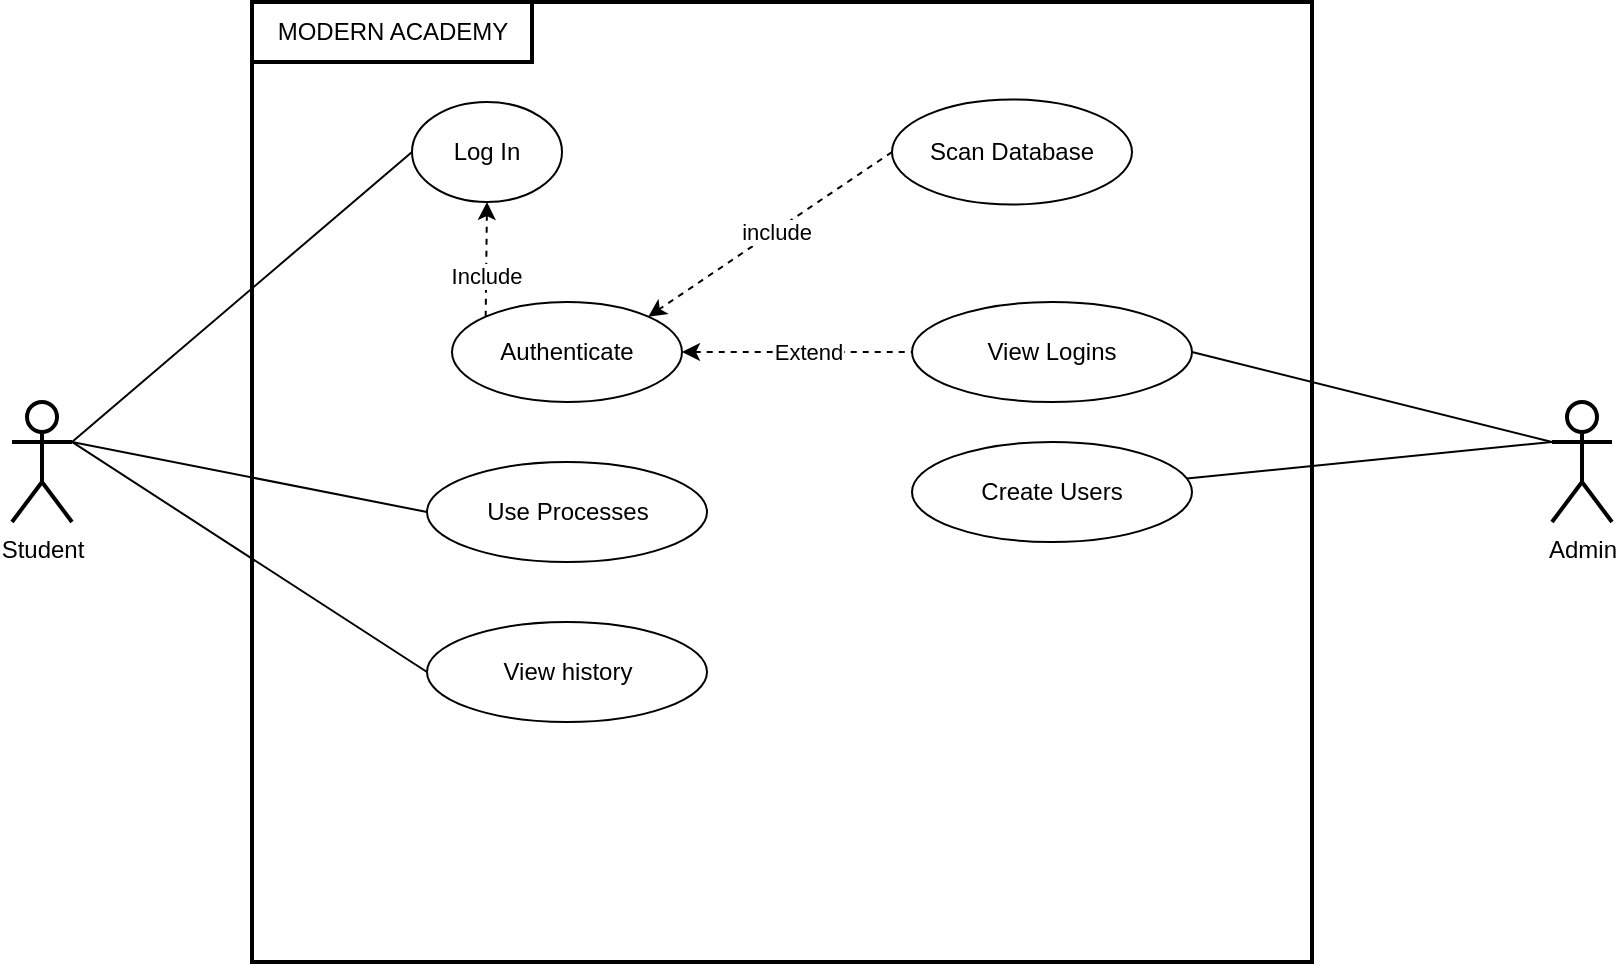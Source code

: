 <mxfile version="28.0.7">
  <diagram name="Page-1" id="YdJhQ94DfXjYVcB6rD1O">
    <mxGraphModel dx="1042" dy="1634" grid="1" gridSize="10" guides="1" tooltips="1" connect="1" arrows="1" fold="1" page="1" pageScale="1" pageWidth="850" pageHeight="1100" math="0" shadow="0">
      <root>
        <mxCell id="0" />
        <mxCell id="1" parent="0" />
        <mxCell id="HBeFF_DBmeF8vQMZBcUN-8" value="" style="rounded=0;whiteSpace=wrap;html=1;fillColor=none;strokeWidth=2;" vertex="1" parent="1">
          <mxGeometry x="250" y="-20" width="530" height="480" as="geometry" />
        </mxCell>
        <mxCell id="HBeFF_DBmeF8vQMZBcUN-7" style="rounded=0;orthogonalLoop=1;jettySize=auto;html=1;exitX=1;exitY=0.333;exitDx=0;exitDy=0;exitPerimeter=0;entryX=0;entryY=0.5;entryDx=0;entryDy=0;endArrow=none;endFill=0;" edge="1" parent="1" source="n5SG_XCMADbBDUx8Y0AR-1" target="n5SG_XCMADbBDUx8Y0AR-4">
          <mxGeometry relative="1" as="geometry" />
        </mxCell>
        <mxCell id="HBeFF_DBmeF8vQMZBcUN-10" style="rounded=0;orthogonalLoop=1;jettySize=auto;html=1;exitX=1;exitY=0.333;exitDx=0;exitDy=0;exitPerimeter=0;entryX=0;entryY=0.5;entryDx=0;entryDy=0;endArrow=none;endFill=0;" edge="1" parent="1" source="n5SG_XCMADbBDUx8Y0AR-1" target="n5SG_XCMADbBDUx8Y0AR-9">
          <mxGeometry relative="1" as="geometry" />
        </mxCell>
        <mxCell id="HBeFF_DBmeF8vQMZBcUN-11" style="rounded=0;orthogonalLoop=1;jettySize=auto;html=1;exitX=1;exitY=0.333;exitDx=0;exitDy=0;exitPerimeter=0;entryX=0;entryY=0.5;entryDx=0;entryDy=0;endArrow=none;endFill=0;" edge="1" parent="1" source="n5SG_XCMADbBDUx8Y0AR-1" target="n5SG_XCMADbBDUx8Y0AR-16">
          <mxGeometry relative="1" as="geometry" />
        </mxCell>
        <mxCell id="n5SG_XCMADbBDUx8Y0AR-1" value="Student" style="shape=umlActor;verticalLabelPosition=bottom;verticalAlign=top;html=1;strokeWidth=2;" parent="1" vertex="1">
          <mxGeometry x="130" y="180" width="30" height="60" as="geometry" />
        </mxCell>
        <mxCell id="HBeFF_DBmeF8vQMZBcUN-2" style="rounded=0;orthogonalLoop=1;jettySize=auto;html=1;exitX=0;exitY=0.333;exitDx=0;exitDy=0;exitPerimeter=0;endArrow=none;endFill=0;" edge="1" parent="1" source="n5SG_XCMADbBDUx8Y0AR-2" target="HBeFF_DBmeF8vQMZBcUN-1">
          <mxGeometry relative="1" as="geometry" />
        </mxCell>
        <mxCell id="HBeFF_DBmeF8vQMZBcUN-6" style="rounded=0;orthogonalLoop=1;jettySize=auto;html=1;exitX=0;exitY=0.333;exitDx=0;exitDy=0;exitPerimeter=0;entryX=1;entryY=0.5;entryDx=0;entryDy=0;endArrow=none;endFill=0;" edge="1" parent="1" source="n5SG_XCMADbBDUx8Y0AR-2" target="n5SG_XCMADbBDUx8Y0AR-12">
          <mxGeometry relative="1" as="geometry" />
        </mxCell>
        <mxCell id="n5SG_XCMADbBDUx8Y0AR-2" value="Admin" style="shape=umlActor;verticalLabelPosition=bottom;verticalAlign=top;html=1;strokeWidth=2;" parent="1" vertex="1">
          <mxGeometry x="900" y="180" width="30" height="60" as="geometry" />
        </mxCell>
        <mxCell id="n5SG_XCMADbBDUx8Y0AR-4" value="Log In" style="ellipse;whiteSpace=wrap;html=1;" parent="1" vertex="1">
          <mxGeometry x="330" y="30" width="75" height="50" as="geometry" />
        </mxCell>
        <mxCell id="n5SG_XCMADbBDUx8Y0AR-10" style="rounded=0;orthogonalLoop=1;jettySize=auto;html=1;exitX=0;exitY=0;exitDx=0;exitDy=0;entryX=0.5;entryY=1;entryDx=0;entryDy=0;endArrow=classic;endFill=1;dashed=1;" parent="1" source="n5SG_XCMADbBDUx8Y0AR-6" target="n5SG_XCMADbBDUx8Y0AR-4" edge="1">
          <mxGeometry relative="1" as="geometry" />
        </mxCell>
        <mxCell id="n5SG_XCMADbBDUx8Y0AR-11" value="Include" style="edgeLabel;html=1;align=center;verticalAlign=middle;resizable=0;points=[];" parent="n5SG_XCMADbBDUx8Y0AR-10" vertex="1" connectable="0">
          <mxGeometry x="0.121" y="-2" relative="1" as="geometry">
            <mxPoint x="-2" y="11" as="offset" />
          </mxGeometry>
        </mxCell>
        <mxCell id="n5SG_XCMADbBDUx8Y0AR-14" style="edgeStyle=orthogonalEdgeStyle;rounded=0;orthogonalLoop=1;jettySize=auto;html=1;entryX=0;entryY=0.5;entryDx=0;entryDy=0;endArrow=none;endFill=0;startArrow=classic;startFill=1;dashed=1;" parent="1" source="n5SG_XCMADbBDUx8Y0AR-6" target="n5SG_XCMADbBDUx8Y0AR-12" edge="1">
          <mxGeometry relative="1" as="geometry" />
        </mxCell>
        <mxCell id="n5SG_XCMADbBDUx8Y0AR-15" value="Extend" style="edgeLabel;html=1;align=center;verticalAlign=middle;resizable=0;points=[];" parent="n5SG_XCMADbBDUx8Y0AR-14" vertex="1" connectable="0">
          <mxGeometry x="0.238" y="-2" relative="1" as="geometry">
            <mxPoint x="-8" y="-2" as="offset" />
          </mxGeometry>
        </mxCell>
        <mxCell id="n5SG_XCMADbBDUx8Y0AR-6" value="Authenticate" style="ellipse;whiteSpace=wrap;html=1;" parent="1" vertex="1">
          <mxGeometry x="350" y="130" width="115" height="50" as="geometry" />
        </mxCell>
        <mxCell id="n5SG_XCMADbBDUx8Y0AR-9" value="Use Processes" style="ellipse;whiteSpace=wrap;html=1;" parent="1" vertex="1">
          <mxGeometry x="337.5" y="210" width="140" height="50" as="geometry" />
        </mxCell>
        <mxCell id="n5SG_XCMADbBDUx8Y0AR-12" value="View Logins" style="ellipse;whiteSpace=wrap;html=1;" parent="1" vertex="1">
          <mxGeometry x="580" y="130" width="140" height="50" as="geometry" />
        </mxCell>
        <mxCell id="n5SG_XCMADbBDUx8Y0AR-16" value="View history" style="ellipse;whiteSpace=wrap;html=1;" parent="1" vertex="1">
          <mxGeometry x="337.5" y="290" width="140" height="50" as="geometry" />
        </mxCell>
        <mxCell id="HBeFF_DBmeF8vQMZBcUN-1" value="Create Users" style="ellipse;whiteSpace=wrap;html=1;" vertex="1" parent="1">
          <mxGeometry x="580" y="200" width="140" height="50" as="geometry" />
        </mxCell>
        <mxCell id="HBeFF_DBmeF8vQMZBcUN-3" value="MODERN ACADEMY" style="text;html=1;align=center;verticalAlign=middle;resizable=0;points=[];autosize=1;strokeColor=default;fillColor=none;strokeWidth=2;" vertex="1" parent="1">
          <mxGeometry x="250" y="-20" width="140" height="30" as="geometry" />
        </mxCell>
        <mxCell id="HBeFF_DBmeF8vQMZBcUN-13" style="rounded=0;orthogonalLoop=1;jettySize=auto;html=1;exitX=0;exitY=0.5;exitDx=0;exitDy=0;entryX=1;entryY=0;entryDx=0;entryDy=0;dashed=1;" edge="1" parent="1" source="HBeFF_DBmeF8vQMZBcUN-12" target="n5SG_XCMADbBDUx8Y0AR-6">
          <mxGeometry relative="1" as="geometry" />
        </mxCell>
        <mxCell id="HBeFF_DBmeF8vQMZBcUN-14" value="include" style="edgeLabel;html=1;align=center;verticalAlign=middle;resizable=0;points=[];" vertex="1" connectable="0" parent="HBeFF_DBmeF8vQMZBcUN-13">
          <mxGeometry x="-0.026" relative="1" as="geometry">
            <mxPoint x="1" as="offset" />
          </mxGeometry>
        </mxCell>
        <mxCell id="HBeFF_DBmeF8vQMZBcUN-12" value="Scan Database" style="ellipse;whiteSpace=wrap;html=1;" vertex="1" parent="1">
          <mxGeometry x="570" y="28.75" width="120" height="52.5" as="geometry" />
        </mxCell>
      </root>
    </mxGraphModel>
  </diagram>
</mxfile>
